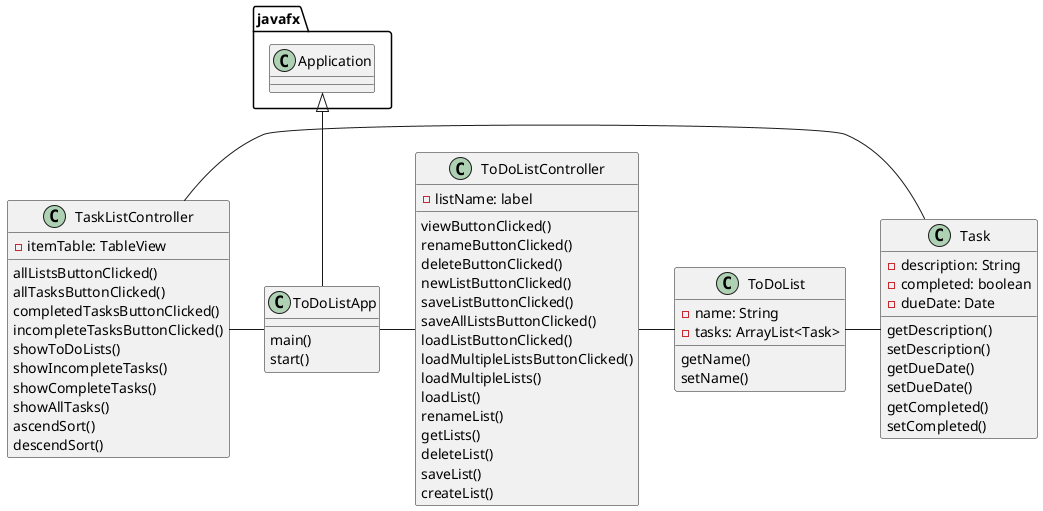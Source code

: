 @startuml

class ToDoListApp {
    main()
    start()
}

class ToDoList {
    -name: String
    -tasks: ArrayList<Task>
    getName()
    setName()
}

class Task {
    -description: String
    -completed: boolean
    -dueDate: Date
    getDescription()
    setDescription()
    getDueDate()
    setDueDate()
    getCompleted()
    setCompleted()
}

class ToDoListController {
    -listName: label

    viewButtonClicked()
    renameButtonClicked()
    deleteButtonClicked()
    newListButtonClicked()
    saveListButtonClicked()
    saveAllListsButtonClicked()
    loadListButtonClicked()
    loadMultipleListsButtonClicked()
    loadMultipleLists()
    loadList()
    renameList()
    getLists()
    deleteList()
    saveList()
    createList()
}

class TaskListController{
    -itemTable: TableView
    allListsButtonClicked()
    allTasksButtonClicked()
    completedTasksButtonClicked()
    incompleteTasksButtonClicked()
    showToDoLists()
    showIncompleteTasks()
    showCompleteTasks()
    showAllTasks()
    ascendSort()
    descendSort()


}

javafx.Application <|-- ToDoListApp

ToDoListApp - ToDoListController

ToDoListController-ToDoList

ToDoList-Task


TaskListController -ToDoListApp
TaskListController-Task


@enduml